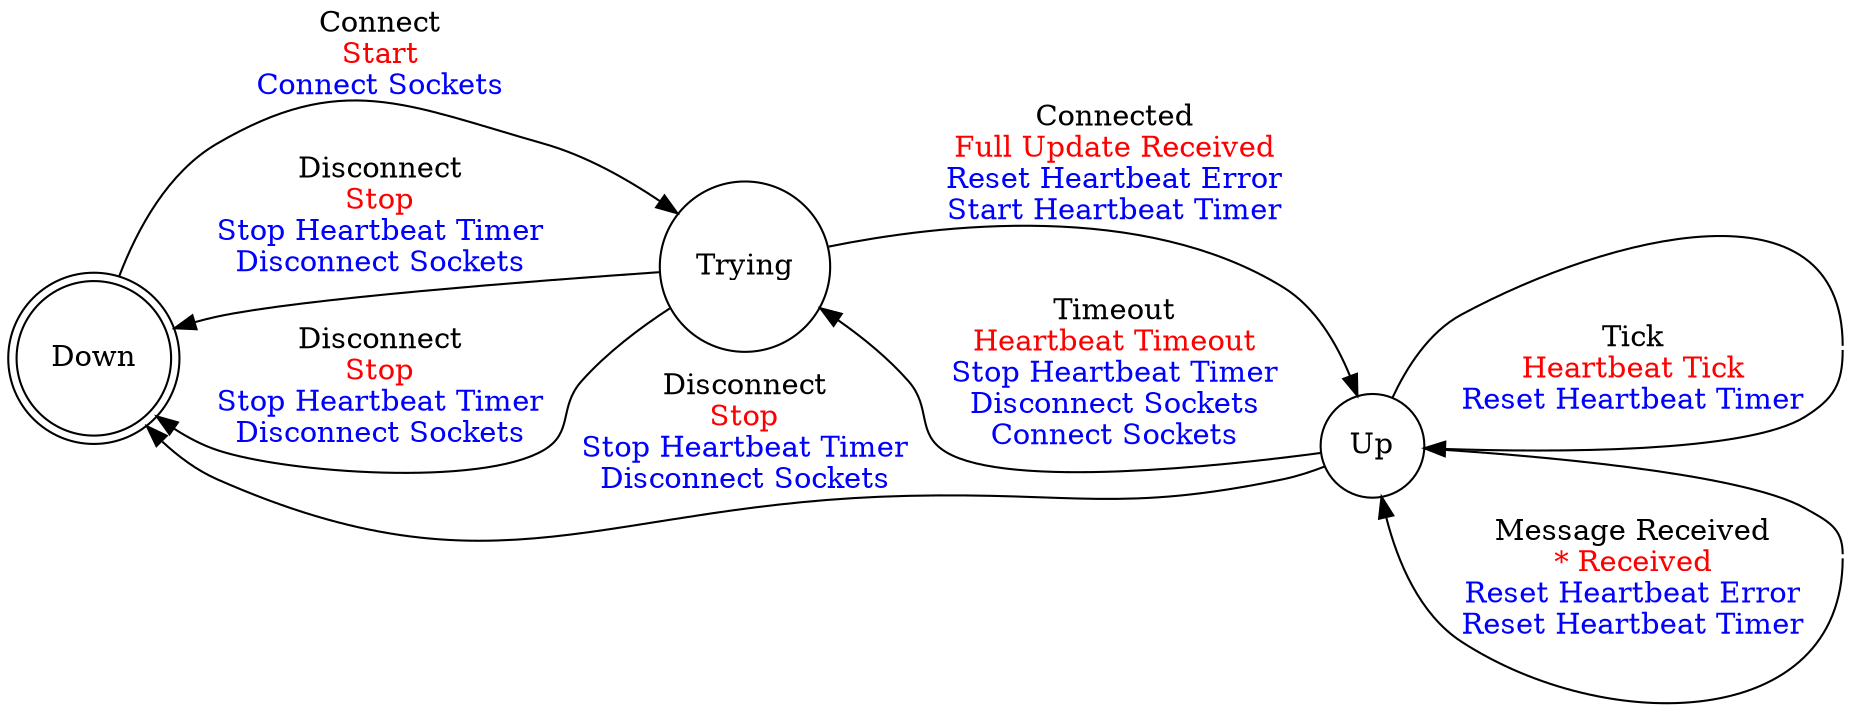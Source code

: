 digraph subscribe {
    rankdir = LR;
    size = 20;
    overlap = false;
    splines = true;
    bgcolor=transparent;
    // concentrate = true;
    node [shape = doublecircle]; Down;
    node [shape = circle];
       Down -> Trying [label = <Connect<br></br><Font Color="Red">Start<Br></Br></Font><Font Color="Blue">Connect Sockets<Br></Br></Font>>;
                                 labeltooltip = "Tooltip" ];
       Trying -> Up [label = <Connected<br></br><Font Color="Red">Full Update Received<Br></Br></Font><Font Color="Blue">Reset Heartbeat Error<Br></Br>Start Heartbeat Timer<Br></Br></Font>>;
                                 labeltooltip = "Tooltip" ];
       Trying -> Down [label = <Disconnect<br></br><Font Color="Red">Stop<Br></Br></Font><Font Color="Blue">Stop Heartbeat Timer<Br></Br>Disconnect Sockets<Br></Br></Font>>;
                                 labeltooltip = "Tooltip" ];
       Trying -> Down [label = <Disconnect<br></br><Font Color="Red">Stop<Br></Br></Font><Font Color="Blue">Stop Heartbeat Timer<Br></Br>Disconnect Sockets<Br></Br></Font>>;
                                 labeltooltip = "Tooltip" ];
       Up -> Trying [label = <Timeout<br></br><Font Color="Red">Heartbeat Timeout<Br></Br></Font><Font Color="Blue">Stop Heartbeat Timer<Br></Br>Disconnect Sockets<Br></Br>Connect Sockets<Br></Br></Font>>;
                                 labeltooltip = "Tooltip" ];
       uptickup [shape = point;
                       label = "";
                       margin = 0;
                       width = 0;
                       height = 0;
                       penwidth = 0;
                       fixedsize = true];
       Up -> uptickup:n [arrowhead=none];
       uptickup:s -> Up [label = <Tick<br></br><Font Color="Red">Heartbeat Tick<Br></Br></Font><Font Color="Blue">Reset Heartbeat Timer<Br></Br></Font>>;
                                    labeltooltip = "Tooltip" ];
       upmessage_receivedup [shape = point;
                       label = "";
                       margin = 0;
                       width = 0;
                       height = 0;
                       penwidth = 0;
                       fixedsize = true];
       Up -> upmessage_receivedup:n [arrowhead=none];
       upmessage_receivedup:s -> Up [label = <Message Received<br></br><Font Color="Red">* Received<Br></Br></Font><Font Color="Blue">Reset Heartbeat Error<Br></Br>Reset Heartbeat Timer<Br></Br></Font>>;
                                    labeltooltip = "Tooltip" ];
       Up -> Down [label = <Disconnect<br></br><Font Color="Red">Stop<Br></Br></Font><Font Color="Blue">Stop Heartbeat Timer<Br></Br>Disconnect Sockets<Br></Br></Font>>;
                                 labeltooltip = "Tooltip" ];
}
